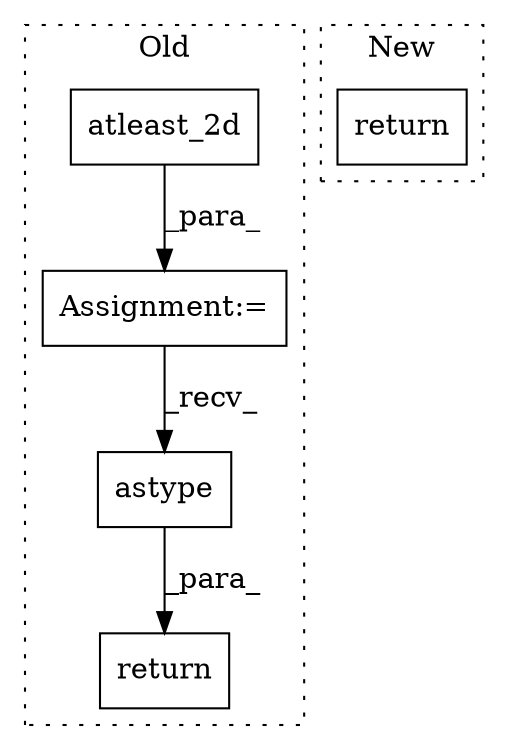 digraph G {
subgraph cluster0 {
1 [label="atleast_2d" a="32" s="1048,1072" l="11,1" shape="box"];
3 [label="return" a="41" s="1179" l="7" shape="box"];
4 [label="Assignment:=" a="7" s="1041" l="1" shape="box"];
5 [label="astype" a="32" s="1198,1208" l="7,1" shape="box"];
label = "Old";
style="dotted";
}
subgraph cluster1 {
2 [label="return" a="41" s="1140" l="7" shape="box"];
label = "New";
style="dotted";
}
1 -> 4 [label="_para_"];
4 -> 5 [label="_recv_"];
5 -> 3 [label="_para_"];
}